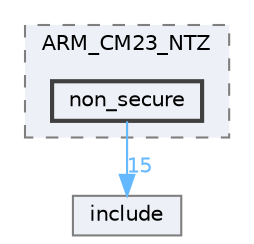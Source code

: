 digraph "D:/Projects/Raspberrypi_pico/pico_freertos_final/freertos_pico2/pico_freertos/FreeRTOS-Kernel/portable/GCC/ARM_CM23_NTZ/non_secure"
{
 // LATEX_PDF_SIZE
  bgcolor="transparent";
  edge [fontname=Helvetica,fontsize=10,labelfontname=Helvetica,labelfontsize=10];
  node [fontname=Helvetica,fontsize=10,shape=box,height=0.2,width=0.4];
  compound=true
  subgraph clusterdir_d8a30c0f76aa2b844f6ff851ffcf9352 {
    graph [ bgcolor="#edf0f7", pencolor="grey50", label="ARM_CM23_NTZ", fontname=Helvetica,fontsize=10 style="filled,dashed", URL="dir_d8a30c0f76aa2b844f6ff851ffcf9352.html",tooltip=""]
  dir_6839f6fb3756dcf2996b25d18bbe4a65 [label="non_secure", fillcolor="#edf0f7", color="grey25", style="filled,bold", URL="dir_6839f6fb3756dcf2996b25d18bbe4a65.html",tooltip=""];
  }
  dir_c69ece34c3f150cb2c6f1098178b172a [label="include", fillcolor="#edf0f7", color="grey50", style="filled", URL="dir_c69ece34c3f150cb2c6f1098178b172a.html",tooltip=""];
  dir_6839f6fb3756dcf2996b25d18bbe4a65->dir_c69ece34c3f150cb2c6f1098178b172a [headlabel="15", labeldistance=1.5 headhref="dir_000151_000125.html" href="dir_000151_000125.html" color="steelblue1" fontcolor="steelblue1"];
}
